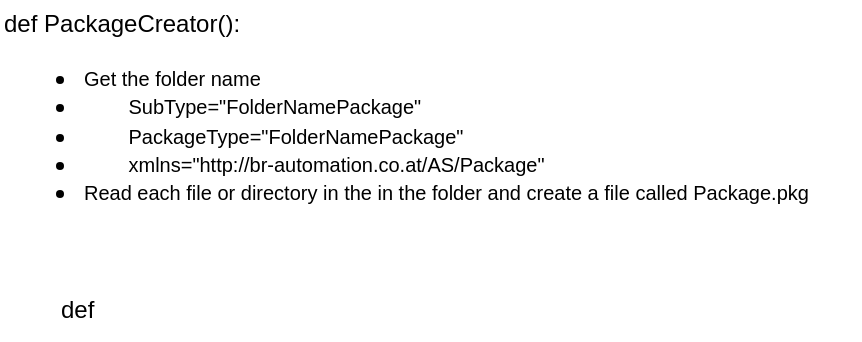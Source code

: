 <mxfile version="20.8.16" type="device"><diagram name="Page-1" id="sKOt5mir-yEiAROQTiFJ"><mxGraphModel dx="1134" dy="1762" grid="1" gridSize="10" guides="1" tooltips="1" connect="1" arrows="1" fold="1" page="1" pageScale="1" pageWidth="850" pageHeight="1100" math="0" shadow="0"><root><mxCell id="0"/><mxCell id="1" parent="0"/><mxCell id="yiu6NOejyZ3NTcFwbJN6-1" value="def PackageCreator():&lt;br&gt;&lt;ul&gt;&lt;li&gt;&lt;span style=&quot;font-size: 10px;&quot;&gt;Get the folder name&lt;/span&gt;&lt;/li&gt;&lt;li&gt;&lt;span style=&quot;font-size: 10px;&quot;&gt;&lt;span style=&quot;white-space: pre;&quot;&gt;&#9;&lt;/span&gt;SubType=&quot;FolderNamePackage&quot;&lt;/span&gt;&amp;nbsp;&lt;/li&gt;&lt;li&gt;&lt;font style=&quot;font-size: 10px;&quot;&gt;&lt;span style=&quot;white-space: pre;&quot;&gt;&#9;&lt;/span&gt;PackageType=&quot;FolderNamePackage&quot;&lt;/font&gt;&lt;/li&gt;&lt;li&gt;&lt;span style=&quot;font-size: 10px;&quot;&gt;&lt;span style=&quot;white-space: pre;&quot;&gt;&#9;&lt;/span&gt;xmlns=&quot;&lt;/span&gt;&lt;font style=&quot;font-size: 10px;&quot;&gt;http://br-automation.co.at/AS/Package&quot;&lt;/font&gt;&lt;/li&gt;&lt;li&gt;&lt;span style=&quot;font-size: 10px;&quot;&gt;Read each file or directory in the in the folder and create a file called Package.pkg&lt;/span&gt;&lt;/li&gt;&lt;/ul&gt;" style="text;html=1;align=left;verticalAlign=middle;resizable=0;points=[];autosize=1;strokeColor=none;fillColor=none;" vertex="1" parent="1"><mxGeometry x="120" y="-250" width="430" height="120" as="geometry"/></mxCell><mxCell id="yiu6NOejyZ3NTcFwbJN6-2" value="&lt;font style=&quot;font-size: 12px;&quot;&gt;def&amp;nbsp;&lt;/font&gt;" style="text;html=1;align=center;verticalAlign=middle;resizable=0;points=[];autosize=1;strokeColor=none;fillColor=none;fontSize=10;" vertex="1" parent="1"><mxGeometry x="140" y="-110" width="40" height="30" as="geometry"/></mxCell></root></mxGraphModel></diagram></mxfile>